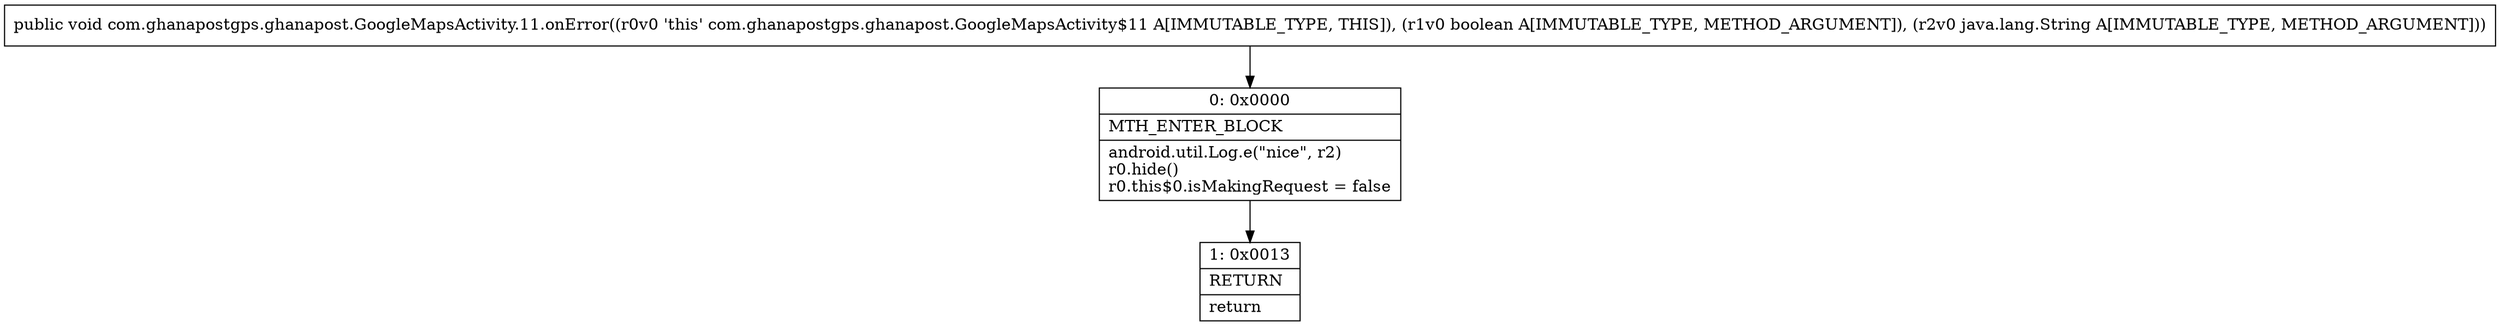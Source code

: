 digraph "CFG forcom.ghanapostgps.ghanapost.GoogleMapsActivity.11.onError(ZLjava\/lang\/String;)V" {
Node_0 [shape=record,label="{0\:\ 0x0000|MTH_ENTER_BLOCK\l|android.util.Log.e(\"nice\", r2)\lr0.hide()\lr0.this$0.isMakingRequest = false\l}"];
Node_1 [shape=record,label="{1\:\ 0x0013|RETURN\l|return\l}"];
MethodNode[shape=record,label="{public void com.ghanapostgps.ghanapost.GoogleMapsActivity.11.onError((r0v0 'this' com.ghanapostgps.ghanapost.GoogleMapsActivity$11 A[IMMUTABLE_TYPE, THIS]), (r1v0 boolean A[IMMUTABLE_TYPE, METHOD_ARGUMENT]), (r2v0 java.lang.String A[IMMUTABLE_TYPE, METHOD_ARGUMENT])) }"];
MethodNode -> Node_0;
Node_0 -> Node_1;
}

